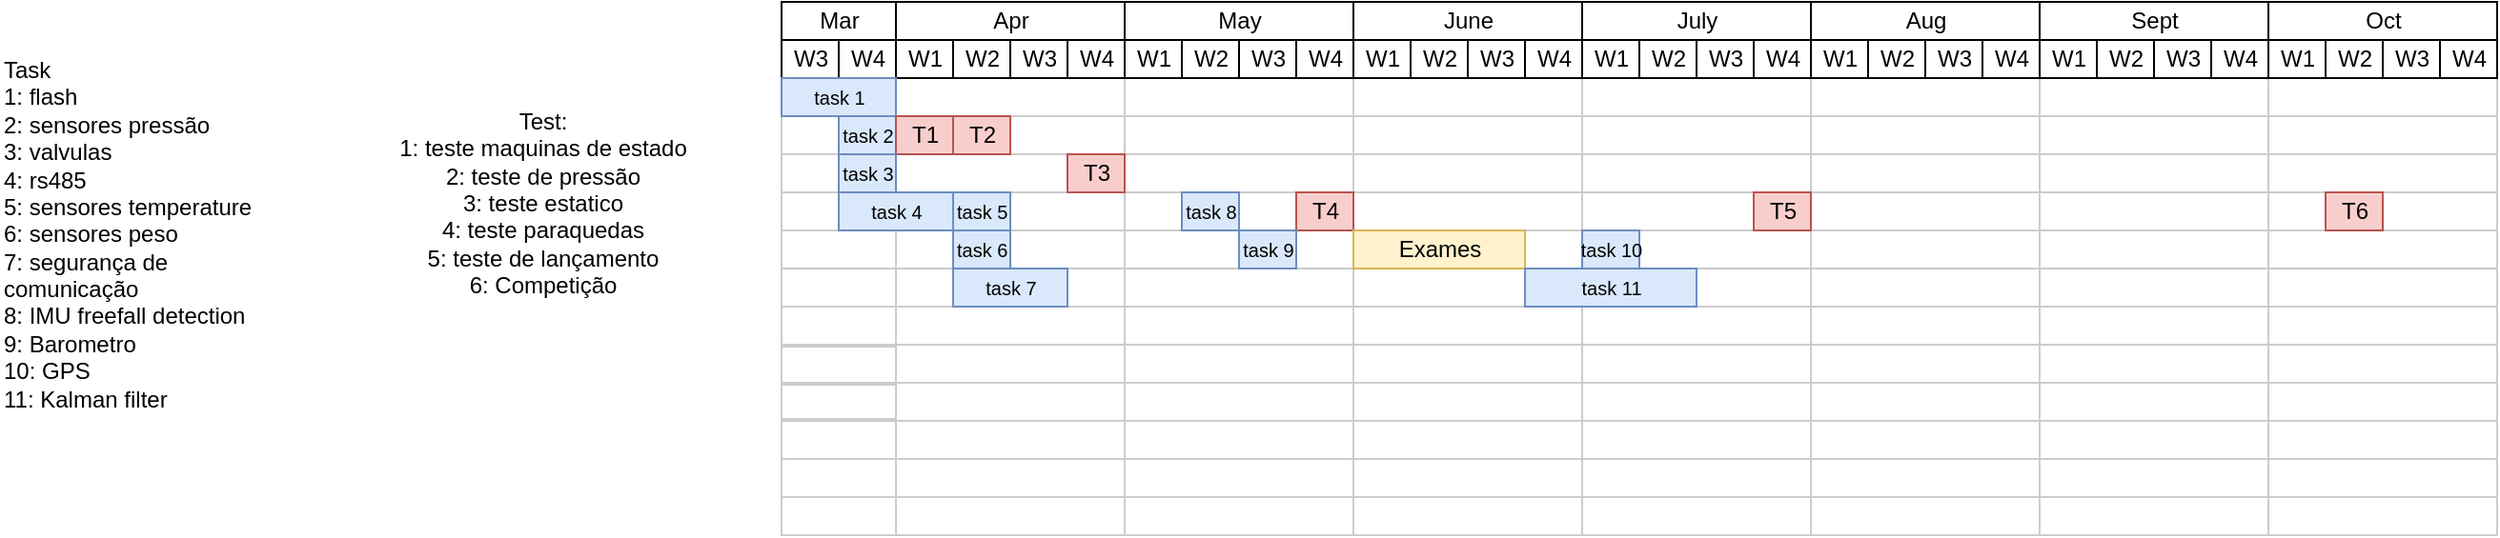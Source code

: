 <mxfile version="23.1.5" type="device">
  <diagram name="Page-1" id="2c4490ee-f0b8-94ab-5012-d5dc3445f7a3">
    <mxGraphModel dx="1687" dy="993" grid="1" gridSize="10" guides="1" tooltips="1" connect="0" arrows="1" fold="1" page="1" pageScale="1.5" pageWidth="1169" pageHeight="826" background="none" math="0" shadow="0">
      <root>
        <mxCell id="0" style=";html=1;" />
        <mxCell id="1" style=";html=1;" parent="0" />
        <mxCell id="67c90442a009f359-279" value="Mar" style="strokeWidth=1;fontStyle=0;html=1;" parent="1" vertex="1">
          <mxGeometry x="460" y="439" width="60" height="20" as="geometry" />
        </mxCell>
        <mxCell id="7a8b956e7d50b54d-104" value="Apr" style="strokeWidth=1;fontStyle=0;html=1;" parent="1" vertex="1">
          <mxGeometry x="520" y="439" width="120" height="20" as="geometry" />
        </mxCell>
        <mxCell id="7a8b956e7d50b54d-109" value="May" style="strokeWidth=1;fontStyle=0;html=1;" parent="1" vertex="1">
          <mxGeometry x="640" y="439" width="120" height="20" as="geometry" />
        </mxCell>
        <mxCell id="7a8b956e7d50b54d-114" value="June" style="strokeWidth=1;fontStyle=0;html=1;" parent="1" vertex="1">
          <mxGeometry x="760" y="439" width="120" height="20" as="geometry" />
        </mxCell>
        <mxCell id="7a8b956e7d50b54d-119" value="July" style="strokeWidth=1;fontStyle=0;html=1;" parent="1" vertex="1">
          <mxGeometry x="880" y="439" width="120" height="20" as="geometry" />
        </mxCell>
        <mxCell id="7a8b956e7d50b54d-124" value="Aug" style="strokeWidth=1;fontStyle=0;html=1;" parent="1" vertex="1">
          <mxGeometry x="1000" y="439" width="120" height="20" as="geometry" />
        </mxCell>
        <mxCell id="7a8b956e7d50b54d-129" value="Sept" style="strokeWidth=1;fontStyle=0;html=1;" parent="1" vertex="1">
          <mxGeometry x="1120" y="439" width="120" height="20" as="geometry" />
        </mxCell>
        <mxCell id="7a8b956e7d50b54d-134" value="Oct" style="strokeWidth=1;fontStyle=0;html=1;" parent="1" vertex="1">
          <mxGeometry x="1240" y="439" width="120" height="20" as="geometry" />
        </mxCell>
        <mxCell id="7a8b956e7d50b54d-193" value="" style="align=left;strokeColor=#CCCCCC;html=1;" parent="1" vertex="1">
          <mxGeometry x="460" y="479" width="60" height="20" as="geometry" />
        </mxCell>
        <mxCell id="7a8b956e7d50b54d-194" value="" style="align=left;strokeColor=#CCCCCC;html=1;" parent="1" vertex="1">
          <mxGeometry x="460" y="499" width="60" height="20" as="geometry" />
        </mxCell>
        <mxCell id="7a8b956e7d50b54d-195" value="" style="align=left;strokeColor=#CCCCCC;html=1;" parent="1" vertex="1">
          <mxGeometry x="460" y="519" width="60" height="20" as="geometry" />
        </mxCell>
        <mxCell id="7a8b956e7d50b54d-196" value="" style="align=left;strokeColor=#CCCCCC;html=1;" parent="1" vertex="1">
          <mxGeometry x="460" y="539" width="60" height="20" as="geometry" />
        </mxCell>
        <mxCell id="7a8b956e7d50b54d-197" value="" style="align=left;strokeColor=#CCCCCC;html=1;" parent="1" vertex="1">
          <mxGeometry x="460" y="559" width="60" height="20" as="geometry" />
        </mxCell>
        <mxCell id="7a8b956e7d50b54d-198" value="" style="align=left;strokeColor=#CCCCCC;html=1;" parent="1" vertex="1">
          <mxGeometry x="460" y="579" width="60" height="20" as="geometry" />
        </mxCell>
        <mxCell id="7a8b956e7d50b54d-199" value="" style="align=left;strokeColor=#CCCCCC;html=1;" parent="1" vertex="1">
          <mxGeometry x="460" y="599" width="60" height="20" as="geometry" />
        </mxCell>
        <mxCell id="7a8b956e7d50b54d-200" value="" style="align=left;strokeColor=#CCCCCC;html=1;" parent="1" vertex="1">
          <mxGeometry x="460" y="620" width="60" height="19" as="geometry" />
        </mxCell>
        <mxCell id="7a8b956e7d50b54d-201" value="" style="align=left;strokeColor=#CCCCCC;html=1;" parent="1" vertex="1">
          <mxGeometry x="460" y="640" width="60" height="18" as="geometry" />
        </mxCell>
        <mxCell id="7a8b956e7d50b54d-202" value="" style="align=left;strokeColor=#CCCCCC;html=1;" parent="1" vertex="1">
          <mxGeometry x="460" y="659" width="60" height="20" as="geometry" />
        </mxCell>
        <mxCell id="7a8b956e7d50b54d-203" value="" style="align=left;strokeColor=#CCCCCC;html=1;" parent="1" vertex="1">
          <mxGeometry x="460" y="679" width="60" height="20" as="geometry" />
        </mxCell>
        <mxCell id="7a8b956e7d50b54d-204" value="" style="align=left;strokeColor=#CCCCCC;html=1;" parent="1" vertex="1">
          <mxGeometry x="460" y="699" width="60" height="20" as="geometry" />
        </mxCell>
        <mxCell id="7a8b956e7d50b54d-209" value="" style="align=left;strokeColor=#CCCCCC;html=1;" parent="1" vertex="1">
          <mxGeometry x="520" y="479" width="120" height="20" as="geometry" />
        </mxCell>
        <mxCell id="7a8b956e7d50b54d-210" value="" style="align=left;strokeColor=#CCCCCC;html=1;" parent="1" vertex="1">
          <mxGeometry x="520" y="499" width="120" height="20" as="geometry" />
        </mxCell>
        <mxCell id="7a8b956e7d50b54d-211" value="" style="align=left;strokeColor=#CCCCCC;html=1;" parent="1" vertex="1">
          <mxGeometry x="520" y="519" width="120" height="20" as="geometry" />
        </mxCell>
        <mxCell id="7a8b956e7d50b54d-212" value="" style="align=left;strokeColor=#CCCCCC;html=1;" parent="1" vertex="1">
          <mxGeometry x="520" y="539" width="120" height="20" as="geometry" />
        </mxCell>
        <mxCell id="7a8b956e7d50b54d-213" value="" style="align=left;strokeColor=#CCCCCC;html=1;" parent="1" vertex="1">
          <mxGeometry x="520" y="559" width="120" height="20" as="geometry" />
        </mxCell>
        <mxCell id="7a8b956e7d50b54d-214" value="" style="align=left;strokeColor=#CCCCCC;html=1;" parent="1" vertex="1">
          <mxGeometry x="520" y="579" width="120" height="20" as="geometry" />
        </mxCell>
        <mxCell id="7a8b956e7d50b54d-215" value="" style="align=left;strokeColor=#CCCCCC;html=1;" parent="1" vertex="1">
          <mxGeometry x="520" y="599" width="120" height="20" as="geometry" />
        </mxCell>
        <mxCell id="7a8b956e7d50b54d-216" value="" style="align=left;strokeColor=#CCCCCC;html=1;" parent="1" vertex="1">
          <mxGeometry x="520" y="619" width="120" height="20" as="geometry" />
        </mxCell>
        <mxCell id="7a8b956e7d50b54d-217" value="" style="align=left;strokeColor=#CCCCCC;html=1;" parent="1" vertex="1">
          <mxGeometry x="520" y="639" width="120" height="20" as="geometry" />
        </mxCell>
        <mxCell id="7a8b956e7d50b54d-218" value="" style="align=left;strokeColor=#CCCCCC;html=1;" parent="1" vertex="1">
          <mxGeometry x="520" y="659" width="120" height="20" as="geometry" />
        </mxCell>
        <mxCell id="7a8b956e7d50b54d-219" value="" style="align=left;strokeColor=#CCCCCC;html=1;" parent="1" vertex="1">
          <mxGeometry x="520" y="679" width="120" height="20" as="geometry" />
        </mxCell>
        <mxCell id="7a8b956e7d50b54d-220" value="" style="align=left;strokeColor=#CCCCCC;html=1;" parent="1" vertex="1">
          <mxGeometry x="520" y="699" width="120" height="20" as="geometry" />
        </mxCell>
        <mxCell id="7a8b956e7d50b54d-225" value="" style="align=left;strokeColor=#CCCCCC;html=1;" parent="1" vertex="1">
          <mxGeometry x="640" y="479" width="120" height="20" as="geometry" />
        </mxCell>
        <mxCell id="7a8b956e7d50b54d-226" value="" style="align=left;strokeColor=#CCCCCC;html=1;" parent="1" vertex="1">
          <mxGeometry x="640" y="499" width="120" height="20" as="geometry" />
        </mxCell>
        <mxCell id="7a8b956e7d50b54d-227" value="" style="align=left;strokeColor=#CCCCCC;html=1;" parent="1" vertex="1">
          <mxGeometry x="640" y="519" width="120" height="20" as="geometry" />
        </mxCell>
        <mxCell id="7a8b956e7d50b54d-228" value="" style="align=left;strokeColor=#CCCCCC;html=1;" parent="1" vertex="1">
          <mxGeometry x="640" y="539" width="120" height="20" as="geometry" />
        </mxCell>
        <mxCell id="7a8b956e7d50b54d-229" value="" style="align=left;strokeColor=#CCCCCC;html=1;" parent="1" vertex="1">
          <mxGeometry x="640" y="559" width="120" height="20" as="geometry" />
        </mxCell>
        <mxCell id="7a8b956e7d50b54d-230" value="" style="align=left;strokeColor=#CCCCCC;html=1;" parent="1" vertex="1">
          <mxGeometry x="640" y="579" width="120" height="20" as="geometry" />
        </mxCell>
        <mxCell id="7a8b956e7d50b54d-231" value="" style="align=left;strokeColor=#CCCCCC;html=1;" parent="1" vertex="1">
          <mxGeometry x="640" y="599" width="120" height="20" as="geometry" />
        </mxCell>
        <mxCell id="7a8b956e7d50b54d-232" value="" style="align=left;strokeColor=#CCCCCC;html=1;" parent="1" vertex="1">
          <mxGeometry x="640" y="619" width="120" height="20" as="geometry" />
        </mxCell>
        <mxCell id="7a8b956e7d50b54d-233" value="" style="align=left;strokeColor=#CCCCCC;html=1;" parent="1" vertex="1">
          <mxGeometry x="640" y="639" width="120" height="20" as="geometry" />
        </mxCell>
        <mxCell id="7a8b956e7d50b54d-234" value="" style="align=left;strokeColor=#CCCCCC;html=1;" parent="1" vertex="1">
          <mxGeometry x="640" y="659" width="120" height="20" as="geometry" />
        </mxCell>
        <mxCell id="7a8b956e7d50b54d-235" value="" style="align=left;strokeColor=#CCCCCC;html=1;" parent="1" vertex="1">
          <mxGeometry x="640" y="679" width="120" height="20" as="geometry" />
        </mxCell>
        <mxCell id="7a8b956e7d50b54d-236" value="" style="align=left;strokeColor=#CCCCCC;html=1;" parent="1" vertex="1">
          <mxGeometry x="640" y="699" width="120" height="20" as="geometry" />
        </mxCell>
        <mxCell id="7a8b956e7d50b54d-241" value="" style="align=left;strokeColor=#CCCCCC;html=1;" parent="1" vertex="1">
          <mxGeometry x="760" y="479" width="120" height="20" as="geometry" />
        </mxCell>
        <mxCell id="7a8b956e7d50b54d-242" value="" style="align=left;strokeColor=#CCCCCC;html=1;" parent="1" vertex="1">
          <mxGeometry x="760" y="499" width="120" height="20" as="geometry" />
        </mxCell>
        <mxCell id="7a8b956e7d50b54d-243" value="" style="align=left;strokeColor=#CCCCCC;html=1;" parent="1" vertex="1">
          <mxGeometry x="760" y="519" width="120" height="20" as="geometry" />
        </mxCell>
        <mxCell id="7a8b956e7d50b54d-244" value="" style="align=left;strokeColor=#CCCCCC;html=1;" parent="1" vertex="1">
          <mxGeometry x="760" y="539" width="120" height="20" as="geometry" />
        </mxCell>
        <mxCell id="7a8b956e7d50b54d-245" value="" style="align=left;strokeColor=#CCCCCC;html=1;" parent="1" vertex="1">
          <mxGeometry x="760" y="559" width="120" height="20" as="geometry" />
        </mxCell>
        <mxCell id="7a8b956e7d50b54d-246" value="" style="align=left;strokeColor=#CCCCCC;html=1;" parent="1" vertex="1">
          <mxGeometry x="760" y="579" width="120" height="20" as="geometry" />
        </mxCell>
        <mxCell id="7a8b956e7d50b54d-247" value="" style="align=left;strokeColor=#CCCCCC;html=1;" parent="1" vertex="1">
          <mxGeometry x="760" y="599" width="120" height="20" as="geometry" />
        </mxCell>
        <mxCell id="7a8b956e7d50b54d-248" value="" style="align=left;strokeColor=#CCCCCC;html=1;" parent="1" vertex="1">
          <mxGeometry x="760" y="619" width="120" height="20" as="geometry" />
        </mxCell>
        <mxCell id="7a8b956e7d50b54d-249" value="" style="align=left;strokeColor=#CCCCCC;html=1;" parent="1" vertex="1">
          <mxGeometry x="760" y="639" width="120" height="20" as="geometry" />
        </mxCell>
        <mxCell id="7a8b956e7d50b54d-250" value="" style="align=left;strokeColor=#CCCCCC;html=1;" parent="1" vertex="1">
          <mxGeometry x="760" y="659" width="120" height="20" as="geometry" />
        </mxCell>
        <mxCell id="7a8b956e7d50b54d-251" value="" style="align=left;strokeColor=#CCCCCC;html=1;" parent="1" vertex="1">
          <mxGeometry x="760" y="679" width="120" height="20" as="geometry" />
        </mxCell>
        <mxCell id="7a8b956e7d50b54d-252" value="" style="align=left;strokeColor=#CCCCCC;html=1;" parent="1" vertex="1">
          <mxGeometry x="760" y="699" width="120" height="20" as="geometry" />
        </mxCell>
        <mxCell id="7a8b956e7d50b54d-257" value="" style="align=left;strokeColor=#CCCCCC;html=1;" parent="1" vertex="1">
          <mxGeometry x="880" y="479" width="120" height="20" as="geometry" />
        </mxCell>
        <mxCell id="7a8b956e7d50b54d-258" value="" style="align=left;strokeColor=#CCCCCC;html=1;" parent="1" vertex="1">
          <mxGeometry x="880" y="499" width="120" height="20" as="geometry" />
        </mxCell>
        <mxCell id="7a8b956e7d50b54d-259" value="" style="align=left;strokeColor=#CCCCCC;html=1;" parent="1" vertex="1">
          <mxGeometry x="880" y="519" width="120" height="20" as="geometry" />
        </mxCell>
        <mxCell id="7a8b956e7d50b54d-260" value="" style="align=left;strokeColor=#CCCCCC;html=1;" parent="1" vertex="1">
          <mxGeometry x="880" y="539" width="120" height="20" as="geometry" />
        </mxCell>
        <mxCell id="7a8b956e7d50b54d-261" value="" style="align=left;strokeColor=#CCCCCC;html=1;" parent="1" vertex="1">
          <mxGeometry x="880" y="559" width="120" height="20" as="geometry" />
        </mxCell>
        <mxCell id="7a8b956e7d50b54d-262" value="" style="align=left;strokeColor=#CCCCCC;html=1;" parent="1" vertex="1">
          <mxGeometry x="880" y="579" width="120" height="20" as="geometry" />
        </mxCell>
        <mxCell id="7a8b956e7d50b54d-263" value="" style="align=left;strokeColor=#CCCCCC;html=1;" parent="1" vertex="1">
          <mxGeometry x="880" y="599" width="120" height="20" as="geometry" />
        </mxCell>
        <mxCell id="7a8b956e7d50b54d-264" value="" style="align=left;strokeColor=#CCCCCC;html=1;" parent="1" vertex="1">
          <mxGeometry x="880" y="619" width="120" height="20" as="geometry" />
        </mxCell>
        <mxCell id="7a8b956e7d50b54d-265" value="" style="align=left;strokeColor=#CCCCCC;html=1;" parent="1" vertex="1">
          <mxGeometry x="880" y="639" width="120" height="20" as="geometry" />
        </mxCell>
        <mxCell id="7a8b956e7d50b54d-266" value="" style="align=left;strokeColor=#CCCCCC;html=1;" parent="1" vertex="1">
          <mxGeometry x="880" y="659" width="120" height="20" as="geometry" />
        </mxCell>
        <mxCell id="7a8b956e7d50b54d-267" value="" style="align=left;strokeColor=#CCCCCC;html=1;" parent="1" vertex="1">
          <mxGeometry x="880" y="679" width="120" height="20" as="geometry" />
        </mxCell>
        <mxCell id="7a8b956e7d50b54d-268" value="" style="align=left;strokeColor=#CCCCCC;html=1;" parent="1" vertex="1">
          <mxGeometry x="880" y="699" width="120" height="20" as="geometry" />
        </mxCell>
        <mxCell id="7a8b956e7d50b54d-273" value="" style="align=left;strokeColor=#CCCCCC;html=1;" parent="1" vertex="1">
          <mxGeometry x="1000" y="479" width="120" height="20" as="geometry" />
        </mxCell>
        <mxCell id="7a8b956e7d50b54d-274" value="" style="align=left;strokeColor=#CCCCCC;html=1;" parent="1" vertex="1">
          <mxGeometry x="1000" y="499" width="120" height="20" as="geometry" />
        </mxCell>
        <mxCell id="7a8b956e7d50b54d-275" value="" style="align=left;strokeColor=#CCCCCC;html=1;" parent="1" vertex="1">
          <mxGeometry x="1000" y="519" width="120" height="20" as="geometry" />
        </mxCell>
        <mxCell id="7a8b956e7d50b54d-276" value="" style="align=left;strokeColor=#CCCCCC;html=1;" parent="1" vertex="1">
          <mxGeometry x="1000" y="539" width="120" height="20" as="geometry" />
        </mxCell>
        <mxCell id="7a8b956e7d50b54d-277" value="" style="align=left;strokeColor=#CCCCCC;html=1;" parent="1" vertex="1">
          <mxGeometry x="1000" y="559" width="120" height="20" as="geometry" />
        </mxCell>
        <mxCell id="7a8b956e7d50b54d-278" value="" style="align=left;strokeColor=#CCCCCC;html=1;" parent="1" vertex="1">
          <mxGeometry x="1000" y="579" width="120" height="20" as="geometry" />
        </mxCell>
        <mxCell id="7a8b956e7d50b54d-279" value="" style="align=left;strokeColor=#CCCCCC;html=1;" parent="1" vertex="1">
          <mxGeometry x="1000" y="599" width="120" height="20" as="geometry" />
        </mxCell>
        <mxCell id="7a8b956e7d50b54d-280" value="" style="align=left;strokeColor=#CCCCCC;html=1;" parent="1" vertex="1">
          <mxGeometry x="1000" y="619" width="120" height="20" as="geometry" />
        </mxCell>
        <mxCell id="7a8b956e7d50b54d-281" value="" style="align=left;strokeColor=#CCCCCC;html=1;" parent="1" vertex="1">
          <mxGeometry x="1000" y="639" width="120" height="20" as="geometry" />
        </mxCell>
        <mxCell id="7a8b956e7d50b54d-282" value="" style="align=left;strokeColor=#CCCCCC;html=1;" parent="1" vertex="1">
          <mxGeometry x="1000" y="659" width="120" height="20" as="geometry" />
        </mxCell>
        <mxCell id="7a8b956e7d50b54d-283" value="" style="align=left;strokeColor=#CCCCCC;html=1;" parent="1" vertex="1">
          <mxGeometry x="1000" y="679" width="120" height="20" as="geometry" />
        </mxCell>
        <mxCell id="7a8b956e7d50b54d-284" value="" style="align=left;strokeColor=#CCCCCC;html=1;" parent="1" vertex="1">
          <mxGeometry x="1000" y="699" width="120" height="20" as="geometry" />
        </mxCell>
        <mxCell id="7a8b956e7d50b54d-289" value="" style="align=left;strokeColor=#CCCCCC;html=1;" parent="1" vertex="1">
          <mxGeometry x="1120" y="479" width="120" height="20" as="geometry" />
        </mxCell>
        <mxCell id="7a8b956e7d50b54d-290" value="" style="align=left;strokeColor=#CCCCCC;html=1;" parent="1" vertex="1">
          <mxGeometry x="1120" y="499" width="120" height="20" as="geometry" />
        </mxCell>
        <mxCell id="7a8b956e7d50b54d-291" value="" style="align=left;strokeColor=#CCCCCC;html=1;" parent="1" vertex="1">
          <mxGeometry x="1120" y="519" width="120" height="20" as="geometry" />
        </mxCell>
        <mxCell id="7a8b956e7d50b54d-292" value="" style="align=left;strokeColor=#CCCCCC;html=1;" parent="1" vertex="1">
          <mxGeometry x="1120" y="539" width="120" height="20" as="geometry" />
        </mxCell>
        <mxCell id="7a8b956e7d50b54d-293" value="" style="align=left;strokeColor=#CCCCCC;html=1;" parent="1" vertex="1">
          <mxGeometry x="1120" y="559" width="120" height="20" as="geometry" />
        </mxCell>
        <mxCell id="7a8b956e7d50b54d-294" value="" style="align=left;strokeColor=#CCCCCC;html=1;" parent="1" vertex="1">
          <mxGeometry x="1120" y="579" width="120" height="20" as="geometry" />
        </mxCell>
        <mxCell id="7a8b956e7d50b54d-295" value="" style="align=left;strokeColor=#CCCCCC;html=1;" parent="1" vertex="1">
          <mxGeometry x="1120" y="599" width="120" height="20" as="geometry" />
        </mxCell>
        <mxCell id="7a8b956e7d50b54d-296" value="" style="align=left;strokeColor=#CCCCCC;html=1;" parent="1" vertex="1">
          <mxGeometry x="1120" y="619" width="120" height="20" as="geometry" />
        </mxCell>
        <mxCell id="7a8b956e7d50b54d-297" value="" style="align=left;strokeColor=#CCCCCC;html=1;" parent="1" vertex="1">
          <mxGeometry x="1120" y="639" width="120" height="20" as="geometry" />
        </mxCell>
        <mxCell id="7a8b956e7d50b54d-298" value="" style="align=left;strokeColor=#CCCCCC;html=1;" parent="1" vertex="1">
          <mxGeometry x="1120" y="659" width="120" height="20" as="geometry" />
        </mxCell>
        <mxCell id="7a8b956e7d50b54d-299" value="" style="align=left;strokeColor=#CCCCCC;html=1;" parent="1" vertex="1">
          <mxGeometry x="1120" y="679" width="120" height="20" as="geometry" />
        </mxCell>
        <mxCell id="7a8b956e7d50b54d-300" value="" style="align=left;strokeColor=#CCCCCC;html=1;" parent="1" vertex="1">
          <mxGeometry x="1120" y="699" width="120" height="20" as="geometry" />
        </mxCell>
        <mxCell id="7a8b956e7d50b54d-305" value="" style="align=left;strokeColor=#CCCCCC;html=1;" parent="1" vertex="1">
          <mxGeometry x="1240" y="479" width="120" height="20" as="geometry" />
        </mxCell>
        <mxCell id="7a8b956e7d50b54d-306" value="" style="align=left;strokeColor=#CCCCCC;html=1;" parent="1" vertex="1">
          <mxGeometry x="1240" y="499" width="120" height="20" as="geometry" />
        </mxCell>
        <mxCell id="7a8b956e7d50b54d-307" value="" style="align=left;strokeColor=#CCCCCC;html=1;" parent="1" vertex="1">
          <mxGeometry x="1240" y="519" width="120" height="20" as="geometry" />
        </mxCell>
        <mxCell id="7a8b956e7d50b54d-308" value="" style="align=left;strokeColor=#CCCCCC;html=1;" parent="1" vertex="1">
          <mxGeometry x="1240" y="539" width="120" height="20" as="geometry" />
        </mxCell>
        <mxCell id="7a8b956e7d50b54d-309" value="" style="align=left;strokeColor=#CCCCCC;html=1;" parent="1" vertex="1">
          <mxGeometry x="1240" y="559" width="120" height="20" as="geometry" />
        </mxCell>
        <mxCell id="7a8b956e7d50b54d-310" value="" style="align=left;strokeColor=#CCCCCC;html=1;" parent="1" vertex="1">
          <mxGeometry x="1240" y="579" width="120" height="20" as="geometry" />
        </mxCell>
        <mxCell id="7a8b956e7d50b54d-311" value="" style="align=left;strokeColor=#CCCCCC;html=1;" parent="1" vertex="1">
          <mxGeometry x="1240" y="599" width="120" height="20" as="geometry" />
        </mxCell>
        <mxCell id="7a8b956e7d50b54d-312" value="" style="align=left;strokeColor=#CCCCCC;html=1;" parent="1" vertex="1">
          <mxGeometry x="1240" y="619" width="120" height="20" as="geometry" />
        </mxCell>
        <mxCell id="7a8b956e7d50b54d-313" value="" style="align=left;strokeColor=#CCCCCC;html=1;" parent="1" vertex="1">
          <mxGeometry x="1240" y="639" width="120" height="20" as="geometry" />
        </mxCell>
        <mxCell id="7a8b956e7d50b54d-314" value="" style="align=left;strokeColor=#CCCCCC;html=1;" parent="1" vertex="1">
          <mxGeometry x="1240" y="659" width="120" height="20" as="geometry" />
        </mxCell>
        <mxCell id="7a8b956e7d50b54d-315" value="" style="align=left;strokeColor=#CCCCCC;html=1;" parent="1" vertex="1">
          <mxGeometry x="1240" y="679" width="120" height="20" as="geometry" />
        </mxCell>
        <mxCell id="7a8b956e7d50b54d-316" value="" style="align=left;strokeColor=#CCCCCC;html=1;" parent="1" vertex="1">
          <mxGeometry x="1240" y="699" width="120" height="20" as="geometry" />
        </mxCell>
        <mxCell id="7a8b956e7d50b54d-102" value="W3" style="strokeWidth=1;fontStyle=0;html=1;" parent="1" vertex="1">
          <mxGeometry x="460" y="459" width="30" height="20" as="geometry" />
        </mxCell>
        <mxCell id="7a8b956e7d50b54d-103" value="W4" style="strokeWidth=1;fontStyle=0;html=1;" parent="1" vertex="1">
          <mxGeometry x="490" y="459" width="30" height="20" as="geometry" />
        </mxCell>
        <mxCell id="7a8b956e7d50b54d-105" value="W1" style="strokeWidth=1;fontStyle=0;html=1;" parent="1" vertex="1">
          <mxGeometry x="520" y="459" width="30" height="20" as="geometry" />
        </mxCell>
        <mxCell id="7a8b956e7d50b54d-106" value="W2" style="strokeWidth=1;fontStyle=0;html=1;" parent="1" vertex="1">
          <mxGeometry x="550" y="459" width="30" height="20" as="geometry" />
        </mxCell>
        <mxCell id="7a8b956e7d50b54d-107" value="W3" style="strokeWidth=1;fontStyle=0;html=1;" parent="1" vertex="1">
          <mxGeometry x="580" y="459" width="30" height="20" as="geometry" />
        </mxCell>
        <mxCell id="7a8b956e7d50b54d-108" value="W4" style="strokeWidth=1;fontStyle=0;html=1;" parent="1" vertex="1">
          <mxGeometry x="610" y="459" width="30" height="20" as="geometry" />
        </mxCell>
        <mxCell id="7a8b956e7d50b54d-110" value="W1" style="strokeWidth=1;fontStyle=0;html=1;" parent="1" vertex="1">
          <mxGeometry x="640" y="459" width="30" height="20" as="geometry" />
        </mxCell>
        <mxCell id="7a8b956e7d50b54d-111" value="W2" style="strokeWidth=1;fontStyle=0;html=1;" parent="1" vertex="1">
          <mxGeometry x="670" y="459" width="30" height="20" as="geometry" />
        </mxCell>
        <mxCell id="7a8b956e7d50b54d-112" value="W3" style="strokeWidth=1;fontStyle=0;html=1;" parent="1" vertex="1">
          <mxGeometry x="700" y="459" width="30" height="20" as="geometry" />
        </mxCell>
        <mxCell id="7a8b956e7d50b54d-113" value="W4" style="strokeWidth=1;fontStyle=0;html=1;" parent="1" vertex="1">
          <mxGeometry x="730" y="459" width="30" height="20" as="geometry" />
        </mxCell>
        <mxCell id="7a8b956e7d50b54d-115" value="W1" style="strokeWidth=1;fontStyle=0;html=1;" parent="1" vertex="1">
          <mxGeometry x="760" y="459" width="30" height="20" as="geometry" />
        </mxCell>
        <mxCell id="7a8b956e7d50b54d-116" value="W2" style="strokeWidth=1;fontStyle=0;html=1;" parent="1" vertex="1">
          <mxGeometry x="790" y="459" width="30" height="20" as="geometry" />
        </mxCell>
        <mxCell id="7a8b956e7d50b54d-117" value="W3" style="strokeWidth=1;fontStyle=0;html=1;" parent="1" vertex="1">
          <mxGeometry x="820" y="459" width="30" height="20" as="geometry" />
        </mxCell>
        <mxCell id="7a8b956e7d50b54d-118" value="W4" style="strokeWidth=1;fontStyle=0;html=1;" parent="1" vertex="1">
          <mxGeometry x="850" y="459" width="30" height="20" as="geometry" />
        </mxCell>
        <mxCell id="7a8b956e7d50b54d-120" value="W1" style="strokeWidth=1;fontStyle=0;html=1;" parent="1" vertex="1">
          <mxGeometry x="880" y="459" width="30" height="20" as="geometry" />
        </mxCell>
        <mxCell id="7a8b956e7d50b54d-121" value="W2" style="strokeWidth=1;fontStyle=0;html=1;" parent="1" vertex="1">
          <mxGeometry x="910" y="459" width="30" height="20" as="geometry" />
        </mxCell>
        <mxCell id="7a8b956e7d50b54d-122" value="W3" style="strokeWidth=1;fontStyle=0;html=1;" parent="1" vertex="1">
          <mxGeometry x="940" y="459" width="30" height="20" as="geometry" />
        </mxCell>
        <mxCell id="7a8b956e7d50b54d-123" value="W4" style="strokeWidth=1;fontStyle=0;html=1;" parent="1" vertex="1">
          <mxGeometry x="970" y="459" width="30" height="20" as="geometry" />
        </mxCell>
        <mxCell id="7a8b956e7d50b54d-125" value="W1" style="strokeWidth=1;fontStyle=0;html=1;" parent="1" vertex="1">
          <mxGeometry x="1000" y="459" width="30" height="20" as="geometry" />
        </mxCell>
        <mxCell id="7a8b956e7d50b54d-126" value="W2" style="strokeWidth=1;fontStyle=0;html=1;" parent="1" vertex="1">
          <mxGeometry x="1030" y="459" width="30" height="20" as="geometry" />
        </mxCell>
        <mxCell id="7a8b956e7d50b54d-127" value="W3" style="strokeWidth=1;fontStyle=0;html=1;" parent="1" vertex="1">
          <mxGeometry x="1060" y="459" width="30" height="20" as="geometry" />
        </mxCell>
        <mxCell id="7a8b956e7d50b54d-128" value="W4" style="strokeWidth=1;fontStyle=0;html=1;" parent="1" vertex="1">
          <mxGeometry x="1090" y="459" width="30" height="20" as="geometry" />
        </mxCell>
        <mxCell id="7a8b956e7d50b54d-130" value="W1" style="strokeWidth=1;fontStyle=0;html=1;" parent="1" vertex="1">
          <mxGeometry x="1120" y="459" width="30" height="20" as="geometry" />
        </mxCell>
        <mxCell id="7a8b956e7d50b54d-131" value="W2" style="strokeWidth=1;fontStyle=0;html=1;" parent="1" vertex="1">
          <mxGeometry x="1150" y="459" width="30" height="20" as="geometry" />
        </mxCell>
        <mxCell id="7a8b956e7d50b54d-132" value="W3" style="strokeWidth=1;fontStyle=0;html=1;" parent="1" vertex="1">
          <mxGeometry x="1180" y="459" width="30" height="20" as="geometry" />
        </mxCell>
        <mxCell id="7a8b956e7d50b54d-133" value="W4" style="strokeWidth=1;fontStyle=0;html=1;" parent="1" vertex="1">
          <mxGeometry x="1210" y="459" width="30" height="20" as="geometry" />
        </mxCell>
        <mxCell id="7a8b956e7d50b54d-135" value="W1" style="strokeWidth=1;fontStyle=0;html=1;" parent="1" vertex="1">
          <mxGeometry x="1240" y="459" width="30" height="20" as="geometry" />
        </mxCell>
        <mxCell id="7a8b956e7d50b54d-136" value="W2" style="strokeWidth=1;fontStyle=0;html=1;" parent="1" vertex="1">
          <mxGeometry x="1270" y="459" width="30" height="20" as="geometry" />
        </mxCell>
        <mxCell id="7a8b956e7d50b54d-137" value="W3" style="strokeWidth=1;fontStyle=0;html=1;" parent="1" vertex="1">
          <mxGeometry x="1300" y="459" width="30" height="20" as="geometry" />
        </mxCell>
        <mxCell id="7a8b956e7d50b54d-138" value="W4" style="strokeWidth=1;fontStyle=0;html=1;" parent="1" vertex="1">
          <mxGeometry x="1330" y="459" width="30" height="20" as="geometry" />
        </mxCell>
        <mxCell id="TyAQfPITqGtHTtMJ1SKI-4" value="T3" style="align=center;strokeColor=#b85450;html=1;fillColor=#f8cecc;" vertex="1" parent="1">
          <mxGeometry x="610" y="519" width="30" height="20" as="geometry" />
        </mxCell>
        <mxCell id="TyAQfPITqGtHTtMJ1SKI-5" value="T2" style="align=center;strokeColor=#b85450;html=1;fillColor=#f8cecc;" vertex="1" parent="1">
          <mxGeometry x="550" y="499" width="30" height="20" as="geometry" />
        </mxCell>
        <mxCell id="TyAQfPITqGtHTtMJ1SKI-8" value="&lt;font style=&quot;font-size: 10px;&quot;&gt;task 1&lt;/font&gt;" style="align=center;strokeColor=#6c8ebf;html=1;fillColor=#dae8fc;" vertex="1" parent="1">
          <mxGeometry x="460" y="479" width="60" height="20" as="geometry" />
        </mxCell>
        <mxCell id="TyAQfPITqGtHTtMJ1SKI-9" value="Task&lt;br&gt;1: flash&lt;br&gt;2: sensores pressão&lt;br&gt;3: valvulas&lt;br&gt;4: rs485&lt;br&gt;5: sensores temperature&lt;br&gt;6: sensores peso&lt;br&gt;7: segurança de comunicação&lt;br&gt;8: IMU freefall detection&lt;br&gt;9: Barometro&lt;br&gt;10: GPS&lt;br&gt;11: Kalman filter" style="text;html=1;align=left;verticalAlign=middle;whiteSpace=wrap;rounded=0;" vertex="1" parent="1">
          <mxGeometry x="50" y="490" width="160" height="141" as="geometry" />
        </mxCell>
        <mxCell id="TyAQfPITqGtHTtMJ1SKI-10" value="&lt;font style=&quot;font-size: 10px;&quot;&gt;task 2&lt;/font&gt;" style="align=center;strokeColor=#6c8ebf;html=1;fillColor=#dae8fc;" vertex="1" parent="1">
          <mxGeometry x="490" y="499" width="30" height="20" as="geometry" />
        </mxCell>
        <mxCell id="TyAQfPITqGtHTtMJ1SKI-11" value="&lt;font style=&quot;font-size: 10px;&quot;&gt;task 5&lt;/font&gt;" style="align=left;strokeColor=#6c8ebf;html=1;fillColor=#dae8fc;" vertex="1" parent="1">
          <mxGeometry x="550" y="539" width="30" height="20" as="geometry" />
        </mxCell>
        <mxCell id="TyAQfPITqGtHTtMJ1SKI-12" value="&lt;font style=&quot;font-size: 10px;&quot;&gt;task 6&lt;/font&gt;" style="align=left;strokeColor=#6c8ebf;html=1;fillColor=#dae8fc;" vertex="1" parent="1">
          <mxGeometry x="550" y="559" width="30" height="20" as="geometry" />
        </mxCell>
        <mxCell id="TyAQfPITqGtHTtMJ1SKI-13" value="&lt;font style=&quot;font-size: 10px;&quot;&gt;task 4&lt;/font&gt;" style="align=center;strokeColor=#6c8ebf;html=1;fillColor=#dae8fc;" vertex="1" parent="1">
          <mxGeometry x="490" y="539" width="60" height="20" as="geometry" />
        </mxCell>
        <mxCell id="TyAQfPITqGtHTtMJ1SKI-14" value="Test:&lt;br&gt;1: teste maquinas de estado&lt;br&gt;2: teste de pressão&lt;br&gt;3: teste estatico&lt;br&gt;4: teste paraquedas&lt;br&gt;5: teste de lançamento&lt;br&gt;6: Competição&lt;br&gt;&lt;br&gt;&lt;div&gt;&lt;br&gt;&lt;/div&gt;" style="text;html=1;align=center;verticalAlign=middle;whiteSpace=wrap;rounded=0;" vertex="1" parent="1">
          <mxGeometry x="250" y="478" width="170" height="161" as="geometry" />
        </mxCell>
        <mxCell id="TyAQfPITqGtHTtMJ1SKI-15" value="T1" style="align=center;strokeColor=#b85450;html=1;fillColor=#f8cecc;" vertex="1" parent="1">
          <mxGeometry x="520" y="499" width="30" height="20" as="geometry" />
        </mxCell>
        <mxCell id="TyAQfPITqGtHTtMJ1SKI-16" value="&lt;font style=&quot;font-size: 10px;&quot;&gt;task 7&lt;/font&gt;" style="align=center;strokeColor=#6c8ebf;html=1;fillColor=#dae8fc;" vertex="1" parent="1">
          <mxGeometry x="550" y="579" width="60" height="20" as="geometry" />
        </mxCell>
        <mxCell id="TyAQfPITqGtHTtMJ1SKI-17" value="&lt;font style=&quot;font-size: 10px;&quot;&gt;task 3&lt;/font&gt;" style="align=center;strokeColor=#6c8ebf;html=1;fillColor=#dae8fc;" vertex="1" parent="1">
          <mxGeometry x="490" y="519" width="30" height="20" as="geometry" />
        </mxCell>
        <mxCell id="TyAQfPITqGtHTtMJ1SKI-18" value="T4" style="align=center;strokeColor=#b85450;html=1;fillColor=#f8cecc;" vertex="1" parent="1">
          <mxGeometry x="730" y="539" width="30" height="20" as="geometry" />
        </mxCell>
        <mxCell id="TyAQfPITqGtHTtMJ1SKI-19" value="T5" style="align=center;strokeColor=#b85450;html=1;fillColor=#f8cecc;" vertex="1" parent="1">
          <mxGeometry x="970" y="539" width="30" height="20" as="geometry" />
        </mxCell>
        <mxCell id="TyAQfPITqGtHTtMJ1SKI-20" value="T6" style="align=center;strokeColor=#b85450;html=1;fillColor=#f8cecc;" vertex="1" parent="1">
          <mxGeometry x="1270" y="539" width="30" height="20" as="geometry" />
        </mxCell>
        <mxCell id="TyAQfPITqGtHTtMJ1SKI-21" value="&lt;font style=&quot;font-size: 10px;&quot;&gt;task 8&lt;/font&gt;" style="align=center;strokeColor=#6c8ebf;html=1;fillColor=#dae8fc;" vertex="1" parent="1">
          <mxGeometry x="670" y="539" width="30" height="20" as="geometry" />
        </mxCell>
        <mxCell id="TyAQfPITqGtHTtMJ1SKI-22" value="Exames" style="align=center;strokeColor=#d6b656;html=1;fillColor=#fff2cc;" vertex="1" parent="1">
          <mxGeometry x="760" y="559" width="90" height="20" as="geometry" />
        </mxCell>
        <mxCell id="TyAQfPITqGtHTtMJ1SKI-23" value="&lt;font style=&quot;font-size: 10px;&quot;&gt;task 9&lt;/font&gt;" style="align=center;strokeColor=#6c8ebf;html=1;fillColor=#dae8fc;" vertex="1" parent="1">
          <mxGeometry x="700" y="559" width="30" height="20" as="geometry" />
        </mxCell>
        <mxCell id="TyAQfPITqGtHTtMJ1SKI-24" value="&lt;font style=&quot;font-size: 10px;&quot;&gt;task 10&lt;/font&gt;" style="align=center;strokeColor=#6c8ebf;html=1;fillColor=#dae8fc;" vertex="1" parent="1">
          <mxGeometry x="880" y="559" width="30" height="20" as="geometry" />
        </mxCell>
        <mxCell id="TyAQfPITqGtHTtMJ1SKI-25" value="&lt;font style=&quot;font-size: 10px;&quot;&gt;task 11&lt;/font&gt;" style="align=center;strokeColor=#6c8ebf;html=1;fillColor=#dae8fc;" vertex="1" parent="1">
          <mxGeometry x="850" y="579" width="90" height="20" as="geometry" />
        </mxCell>
      </root>
    </mxGraphModel>
  </diagram>
</mxfile>
